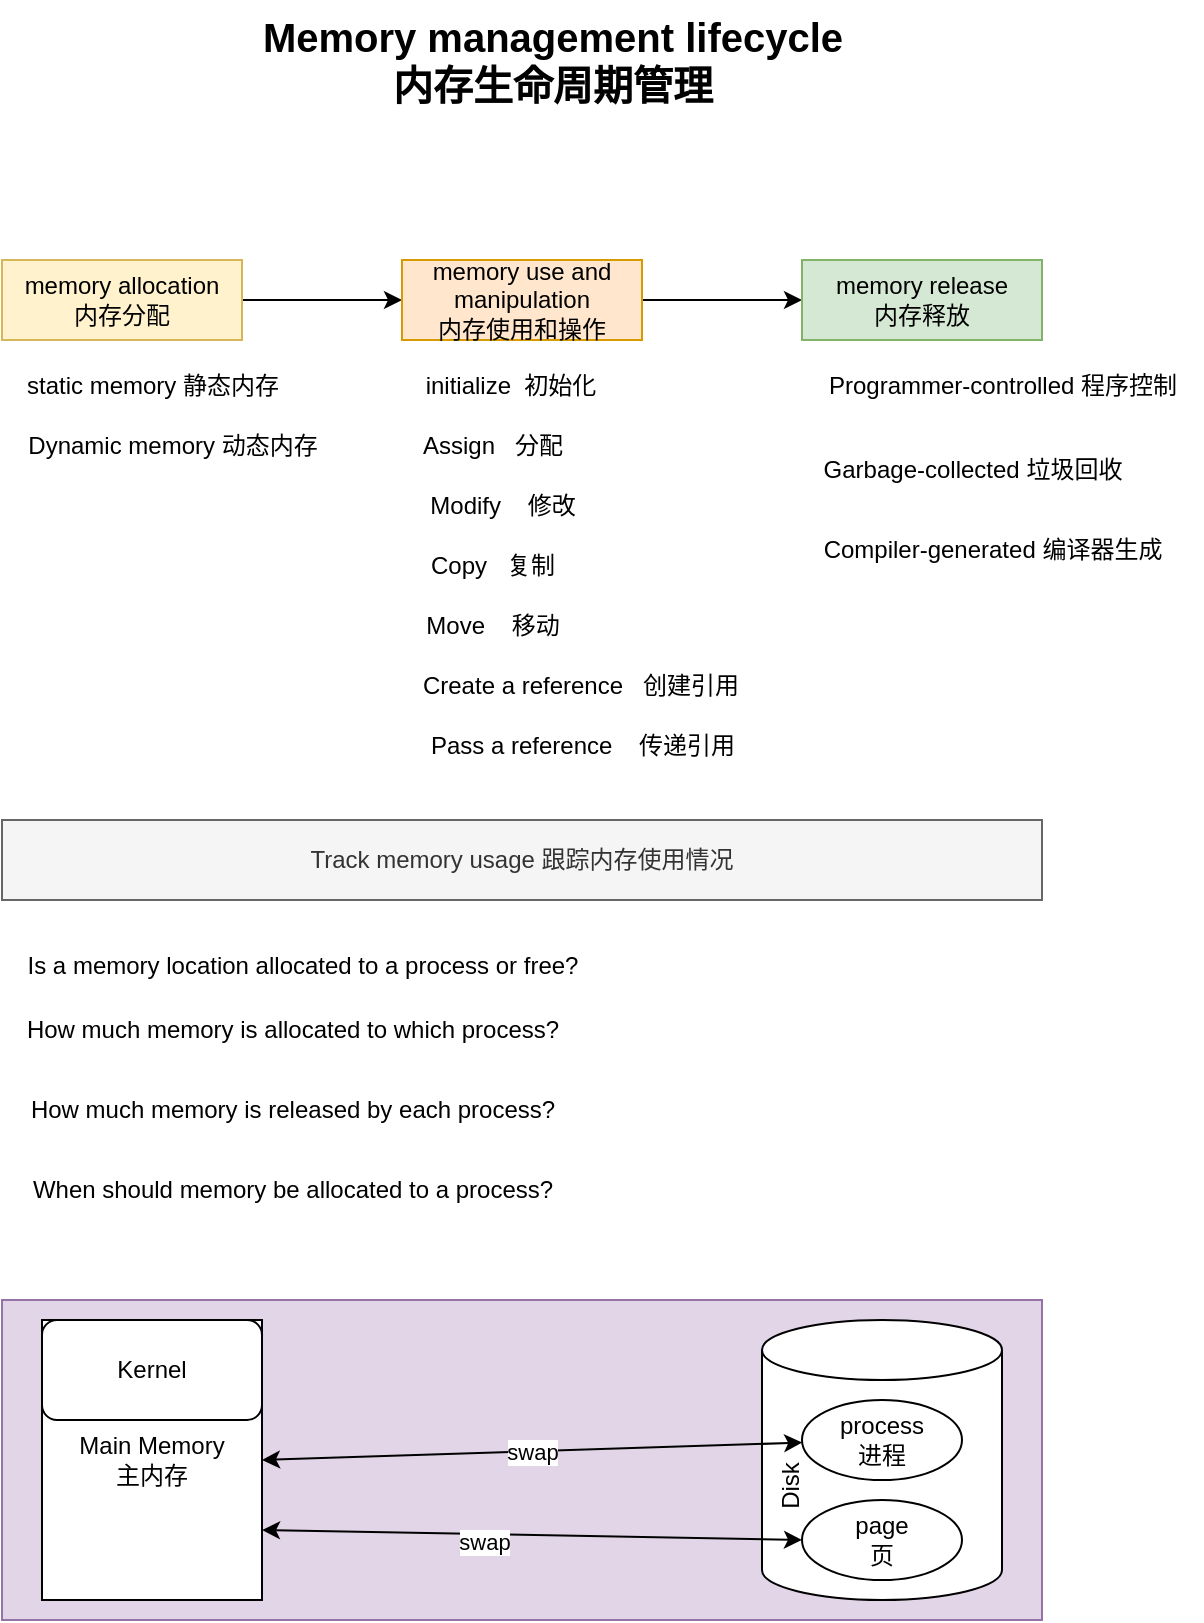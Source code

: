 <mxfile version="21.2.9" type="github">
  <diagram name="第 1 页" id="3Fi4PHyr0sNlPwbl5L7e">
    <mxGraphModel dx="794" dy="1677" grid="1" gridSize="10" guides="1" tooltips="1" connect="1" arrows="1" fold="1" page="1" pageScale="1" pageWidth="827" pageHeight="1169" math="0" shadow="0">
      <root>
        <mxCell id="0" />
        <mxCell id="1" parent="0" />
        <mxCell id="cIkkR4y5fprMqVrY7K95-3" value="" style="edgeStyle=orthogonalEdgeStyle;rounded=0;orthogonalLoop=1;jettySize=auto;html=1;" edge="1" parent="1" source="cIkkR4y5fprMqVrY7K95-1" target="cIkkR4y5fprMqVrY7K95-2">
          <mxGeometry relative="1" as="geometry" />
        </mxCell>
        <mxCell id="cIkkR4y5fprMqVrY7K95-1" value="memory allocation&lt;br&gt;内存分配" style="rounded=0;whiteSpace=wrap;html=1;fillColor=#fff2cc;strokeColor=#d6b656;" vertex="1" parent="1">
          <mxGeometry x="160" y="120" width="120" height="40" as="geometry" />
        </mxCell>
        <mxCell id="cIkkR4y5fprMqVrY7K95-5" value="" style="edgeStyle=orthogonalEdgeStyle;rounded=0;orthogonalLoop=1;jettySize=auto;html=1;" edge="1" parent="1" source="cIkkR4y5fprMqVrY7K95-2" target="cIkkR4y5fprMqVrY7K95-4">
          <mxGeometry relative="1" as="geometry" />
        </mxCell>
        <mxCell id="cIkkR4y5fprMqVrY7K95-2" value="memory use and manipulation&lt;br&gt;内存使用和操作" style="rounded=0;whiteSpace=wrap;html=1;fillColor=#ffe6cc;strokeColor=#d79b00;" vertex="1" parent="1">
          <mxGeometry x="360" y="120" width="120" height="40" as="geometry" />
        </mxCell>
        <mxCell id="cIkkR4y5fprMqVrY7K95-4" value="memory release&lt;br&gt;内存释放" style="rounded=0;whiteSpace=wrap;html=1;fillColor=#d5e8d4;strokeColor=#82b366;" vertex="1" parent="1">
          <mxGeometry x="560" y="120" width="120" height="40" as="geometry" />
        </mxCell>
        <mxCell id="cIkkR4y5fprMqVrY7K95-6" value="Track memory usage 跟踪内存使用情况" style="rounded=0;whiteSpace=wrap;html=1;fillColor=#f5f5f5;fontColor=#333333;strokeColor=#666666;" vertex="1" parent="1">
          <mxGeometry x="160" y="400" width="520" height="40" as="geometry" />
        </mxCell>
        <mxCell id="cIkkR4y5fprMqVrY7K95-7" value="static memory 静态内存" style="text;html=1;align=center;verticalAlign=middle;resizable=0;points=[];autosize=1;strokeColor=none;fillColor=none;" vertex="1" parent="1">
          <mxGeometry x="160" y="168" width="150" height="30" as="geometry" />
        </mxCell>
        <mxCell id="cIkkR4y5fprMqVrY7K95-8" value="Dynamic memory 动态内存" style="text;html=1;align=center;verticalAlign=middle;resizable=0;points=[];autosize=1;strokeColor=none;fillColor=none;" vertex="1" parent="1">
          <mxGeometry x="160" y="198" width="170" height="30" as="geometry" />
        </mxCell>
        <mxCell id="cIkkR4y5fprMqVrY7K95-9" value="initialize&amp;nbsp; 初始化" style="text;html=1;align=center;verticalAlign=middle;resizable=0;points=[];autosize=1;strokeColor=none;fillColor=none;" vertex="1" parent="1">
          <mxGeometry x="359" y="168" width="110" height="30" as="geometry" />
        </mxCell>
        <mxCell id="cIkkR4y5fprMqVrY7K95-10" value="Assign&amp;nbsp; &amp;nbsp;分配" style="text;html=1;align=center;verticalAlign=middle;resizable=0;points=[];autosize=1;strokeColor=none;fillColor=none;" vertex="1" parent="1">
          <mxGeometry x="360" y="198" width="90" height="30" as="geometry" />
        </mxCell>
        <mxCell id="cIkkR4y5fprMqVrY7K95-11" value="Modify&amp;nbsp; &amp;nbsp; 修改" style="text;html=1;align=center;verticalAlign=middle;resizable=0;points=[];autosize=1;strokeColor=none;fillColor=none;" vertex="1" parent="1">
          <mxGeometry x="360" y="228" width="100" height="30" as="geometry" />
        </mxCell>
        <mxCell id="cIkkR4y5fprMqVrY7K95-12" value="Copy&amp;nbsp; &amp;nbsp;复制" style="text;html=1;align=center;verticalAlign=middle;resizable=0;points=[];autosize=1;strokeColor=none;fillColor=none;" vertex="1" parent="1">
          <mxGeometry x="360" y="258" width="90" height="30" as="geometry" />
        </mxCell>
        <mxCell id="cIkkR4y5fprMqVrY7K95-13" value="Move&amp;nbsp; &amp;nbsp; 移动" style="text;html=1;align=center;verticalAlign=middle;resizable=0;points=[];autosize=1;strokeColor=none;fillColor=none;" vertex="1" parent="1">
          <mxGeometry x="360" y="288" width="90" height="30" as="geometry" />
        </mxCell>
        <mxCell id="cIkkR4y5fprMqVrY7K95-14" value="Create a reference&amp;nbsp; &amp;nbsp;创建引用" style="text;html=1;align=center;verticalAlign=middle;resizable=0;points=[];autosize=1;strokeColor=none;fillColor=none;" vertex="1" parent="1">
          <mxGeometry x="359" y="318" width="180" height="30" as="geometry" />
        </mxCell>
        <mxCell id="cIkkR4y5fprMqVrY7K95-15" value="Pass a reference&amp;nbsp; &amp;nbsp; 传递引用" style="text;html=1;align=center;verticalAlign=middle;resizable=0;points=[];autosize=1;strokeColor=none;fillColor=none;" vertex="1" parent="1">
          <mxGeometry x="360" y="348" width="180" height="30" as="geometry" />
        </mxCell>
        <mxCell id="cIkkR4y5fprMqVrY7K95-16" value="Programmer-controlled 程序控制" style="text;html=1;align=center;verticalAlign=middle;resizable=0;points=[];autosize=1;strokeColor=none;fillColor=none;" vertex="1" parent="1">
          <mxGeometry x="560" y="168" width="200" height="30" as="geometry" />
        </mxCell>
        <mxCell id="cIkkR4y5fprMqVrY7K95-17" value="Garbage-collected 垃圾回收" style="text;html=1;align=center;verticalAlign=middle;resizable=0;points=[];autosize=1;strokeColor=none;fillColor=none;" vertex="1" parent="1">
          <mxGeometry x="560" y="210" width="170" height="30" as="geometry" />
        </mxCell>
        <mxCell id="cIkkR4y5fprMqVrY7K95-18" value="Compiler-generated 编译器生成" style="text;html=1;align=center;verticalAlign=middle;resizable=0;points=[];autosize=1;strokeColor=none;fillColor=none;" vertex="1" parent="1">
          <mxGeometry x="560" y="250" width="190" height="30" as="geometry" />
        </mxCell>
        <mxCell id="cIkkR4y5fprMqVrY7K95-19" value="" style="rounded=0;whiteSpace=wrap;html=1;fillColor=#e1d5e7;strokeColor=#9673a6;" vertex="1" parent="1">
          <mxGeometry x="160" y="640" width="520" height="160" as="geometry" />
        </mxCell>
        <mxCell id="cIkkR4y5fprMqVrY7K95-21" value="Main Memory&lt;br&gt;主内存" style="rounded=0;whiteSpace=wrap;html=1;" vertex="1" parent="1">
          <mxGeometry x="180" y="650" width="110" height="140" as="geometry" />
        </mxCell>
        <mxCell id="cIkkR4y5fprMqVrY7K95-23" value="Kernel" style="rounded=1;whiteSpace=wrap;html=1;" vertex="1" parent="1">
          <mxGeometry x="180" y="650" width="110" height="50" as="geometry" />
        </mxCell>
        <mxCell id="cIkkR4y5fprMqVrY7K95-24" value="Disk" style="shape=cylinder3;whiteSpace=wrap;html=1;boundedLbl=1;backgroundOutline=1;size=15;verticalAlign=top;horizontal=0;" vertex="1" parent="1">
          <mxGeometry x="540" y="650" width="120" height="140" as="geometry" />
        </mxCell>
        <mxCell id="cIkkR4y5fprMqVrY7K95-25" value="process&lt;br&gt;进程" style="ellipse;whiteSpace=wrap;html=1;" vertex="1" parent="1">
          <mxGeometry x="560" y="690" width="80" height="40" as="geometry" />
        </mxCell>
        <mxCell id="cIkkR4y5fprMqVrY7K95-26" value="page&lt;br&gt;页" style="ellipse;whiteSpace=wrap;html=1;" vertex="1" parent="1">
          <mxGeometry x="560" y="740" width="80" height="40" as="geometry" />
        </mxCell>
        <mxCell id="cIkkR4y5fprMqVrY7K95-27" value="swap" style="endArrow=classic;startArrow=classic;html=1;rounded=0;exitX=1;exitY=0.5;exitDx=0;exitDy=0;" edge="1" parent="1" source="cIkkR4y5fprMqVrY7K95-21" target="cIkkR4y5fprMqVrY7K95-25">
          <mxGeometry width="50" height="50" relative="1" as="geometry">
            <mxPoint x="350" y="750" as="sourcePoint" />
            <mxPoint x="400" y="700" as="targetPoint" />
          </mxGeometry>
        </mxCell>
        <mxCell id="cIkkR4y5fprMqVrY7K95-28" value="" style="endArrow=classic;startArrow=classic;html=1;rounded=0;entryX=0;entryY=0.5;entryDx=0;entryDy=0;exitX=1;exitY=0.75;exitDx=0;exitDy=0;" edge="1" parent="1" source="cIkkR4y5fprMqVrY7K95-21" target="cIkkR4y5fprMqVrY7K95-26">
          <mxGeometry width="50" height="50" relative="1" as="geometry">
            <mxPoint x="390" y="780" as="sourcePoint" />
            <mxPoint x="440" y="730" as="targetPoint" />
          </mxGeometry>
        </mxCell>
        <mxCell id="cIkkR4y5fprMqVrY7K95-29" value="swap" style="edgeLabel;html=1;align=center;verticalAlign=middle;resizable=0;points=[];" vertex="1" connectable="0" parent="cIkkR4y5fprMqVrY7K95-28">
          <mxGeometry x="-0.18" y="-4" relative="1" as="geometry">
            <mxPoint as="offset" />
          </mxGeometry>
        </mxCell>
        <mxCell id="cIkkR4y5fprMqVrY7K95-30" value="Is a memory location allocated to a process or free?" style="text;html=1;align=center;verticalAlign=middle;resizable=0;points=[];autosize=1;strokeColor=none;fillColor=none;" vertex="1" parent="1">
          <mxGeometry x="160" y="458" width="300" height="30" as="geometry" />
        </mxCell>
        <mxCell id="cIkkR4y5fprMqVrY7K95-31" value="How much memory is allocated to which process?" style="text;html=1;align=center;verticalAlign=middle;resizable=0;points=[];autosize=1;strokeColor=none;fillColor=none;" vertex="1" parent="1">
          <mxGeometry x="160" y="490" width="290" height="30" as="geometry" />
        </mxCell>
        <mxCell id="cIkkR4y5fprMqVrY7K95-32" value="How much memory is released by each process?" style="text;html=1;align=center;verticalAlign=middle;resizable=0;points=[];autosize=1;strokeColor=none;fillColor=none;" vertex="1" parent="1">
          <mxGeometry x="160" y="530" width="290" height="30" as="geometry" />
        </mxCell>
        <mxCell id="cIkkR4y5fprMqVrY7K95-33" value="When should memory be allocated to a process?" style="text;html=1;align=center;verticalAlign=middle;resizable=0;points=[];autosize=1;strokeColor=none;fillColor=none;" vertex="1" parent="1">
          <mxGeometry x="165" y="570" width="280" height="30" as="geometry" />
        </mxCell>
        <mxCell id="cIkkR4y5fprMqVrY7K95-34" value="Memory management lifecycle&lt;br&gt;内存生命周期管理" style="text;html=1;align=center;verticalAlign=middle;resizable=0;points=[];autosize=1;strokeColor=none;fillColor=none;fontSize=20;fontStyle=1" vertex="1" parent="1">
          <mxGeometry x="280" y="-10" width="310" height="60" as="geometry" />
        </mxCell>
      </root>
    </mxGraphModel>
  </diagram>
</mxfile>
